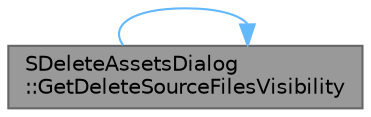 digraph "SDeleteAssetsDialog::GetDeleteSourceFilesVisibility"
{
 // INTERACTIVE_SVG=YES
 // LATEX_PDF_SIZE
  bgcolor="transparent";
  edge [fontname=Helvetica,fontsize=10,labelfontname=Helvetica,labelfontsize=10];
  node [fontname=Helvetica,fontsize=10,shape=box,height=0.2,width=0.4];
  rankdir="LR";
  Node1 [id="Node000001",label="SDeleteAssetsDialog\l::GetDeleteSourceFilesVisibility",height=0.2,width=0.4,color="gray40", fillcolor="grey60", style="filled", fontcolor="black",tooltip="Returns the visibility of the 'Delete source content files' option."];
  Node1 -> Node1 [id="edge1_Node000001_Node000001",color="steelblue1",style="solid",tooltip=" "];
}
